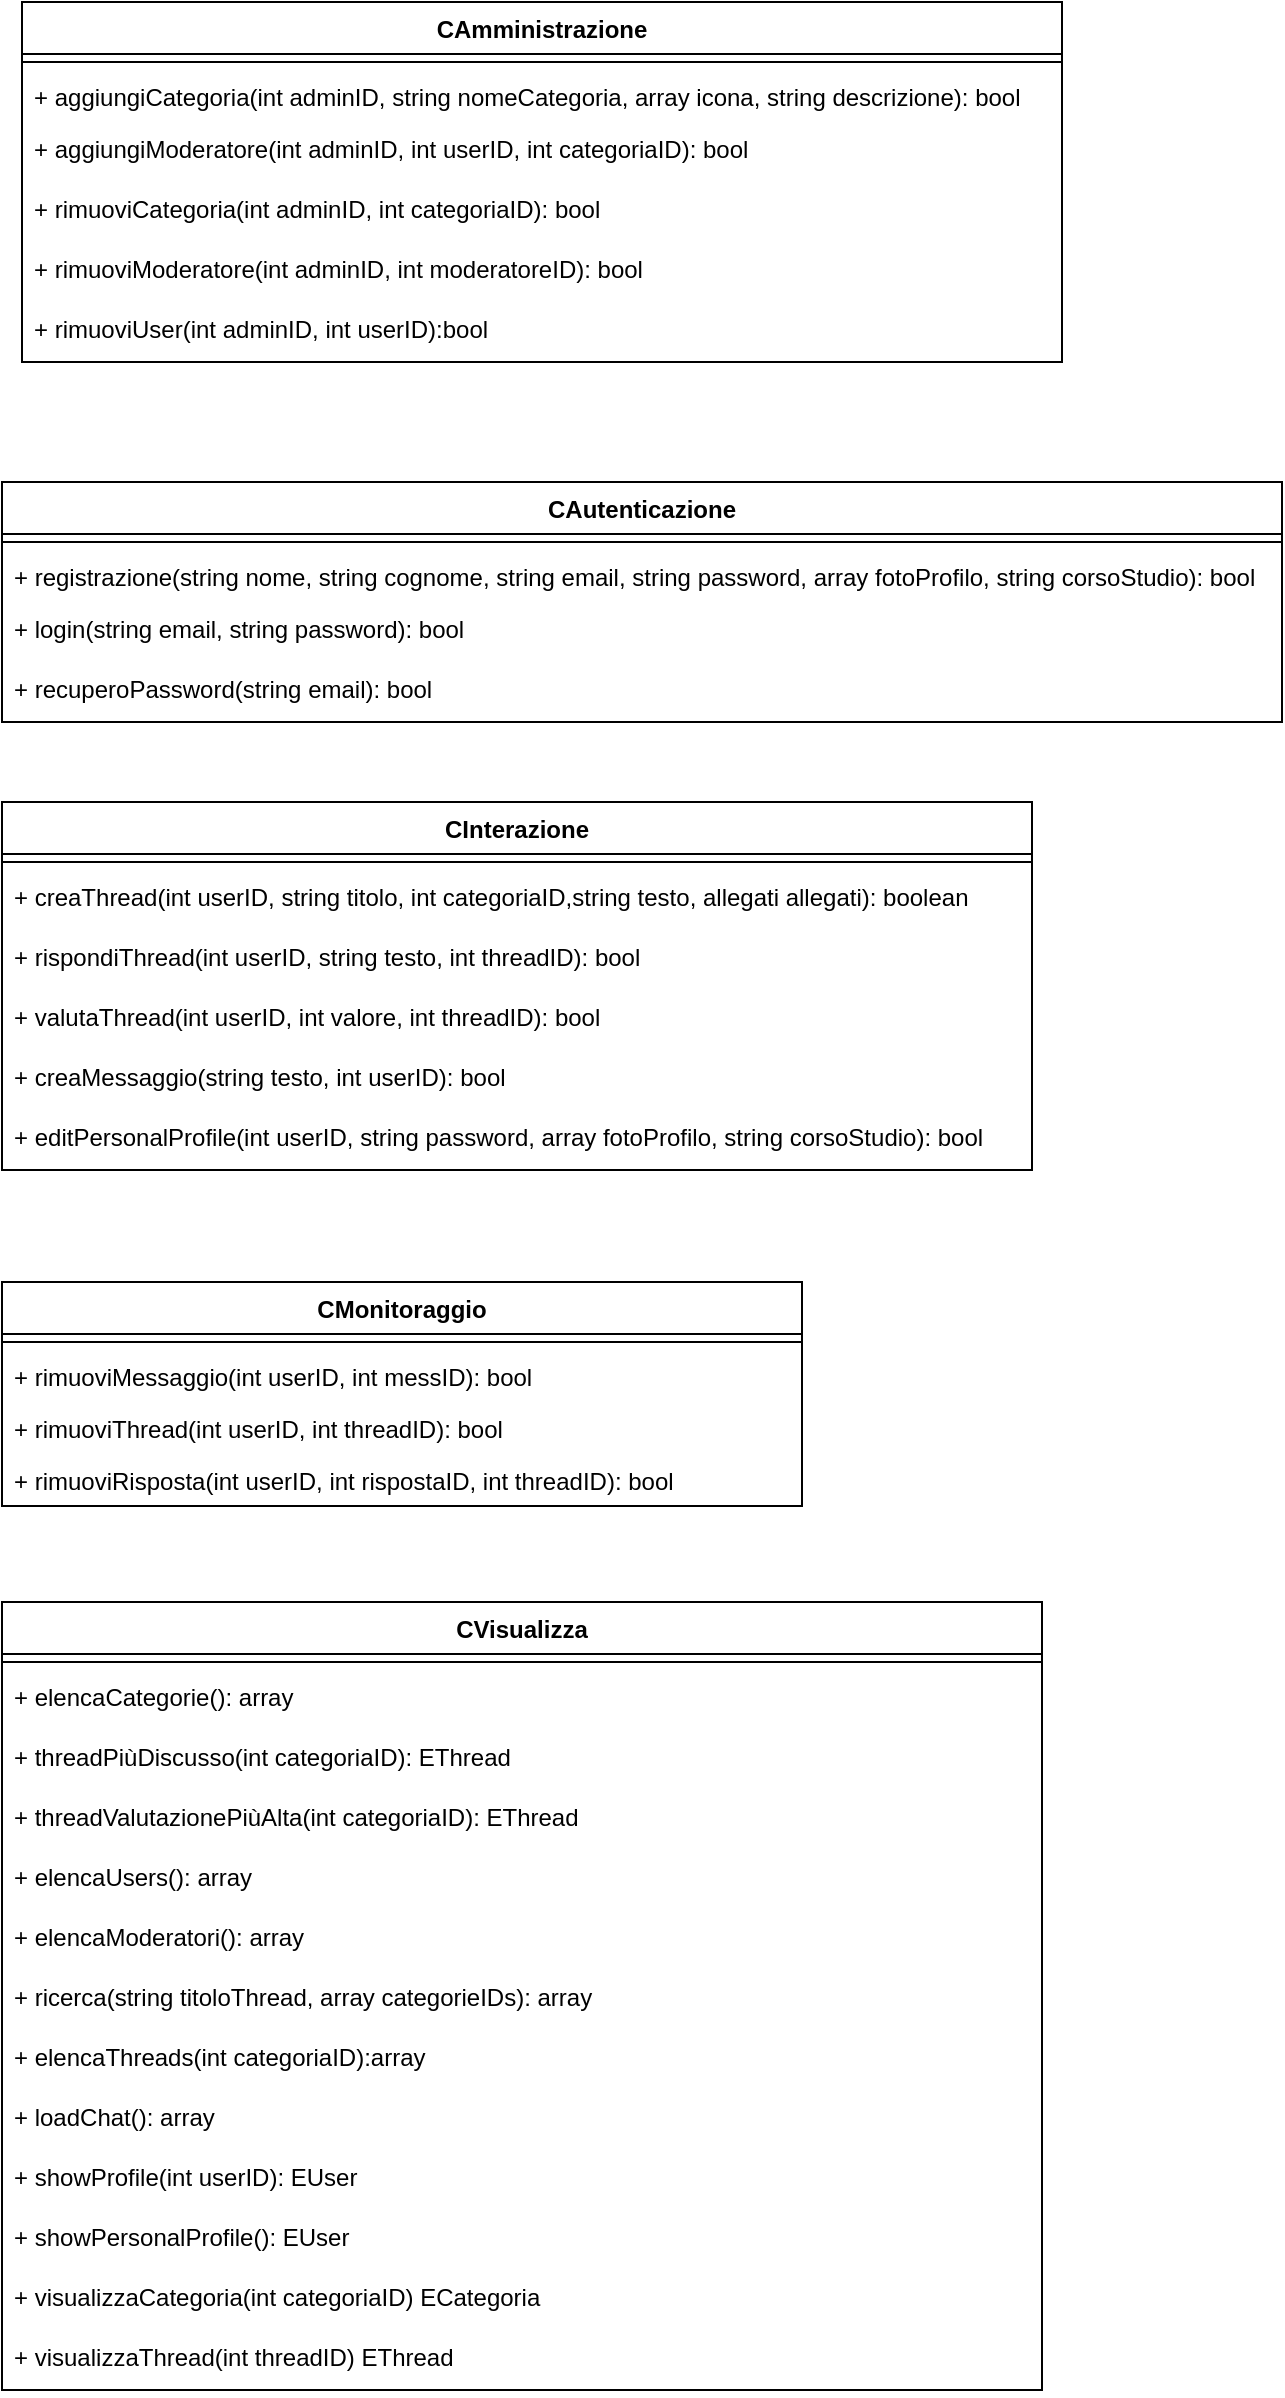 <mxfile version="14.9.6" type="device"><diagram id="o65xHAk28s9XX9fI9ytK" name="Pagina-1"><mxGraphModel dx="1422" dy="822" grid="1" gridSize="10" guides="1" tooltips="1" connect="1" arrows="1" fold="1" page="1" pageScale="1" pageWidth="1169" pageHeight="827" math="0" shadow="0"><root><mxCell id="0"/><mxCell id="1" parent="0"/><mxCell id="S2R8XyvhuYuR_icyneo2-1" value="CAutenticazione" style="swimlane;fontStyle=1;align=center;verticalAlign=top;childLayout=stackLayout;horizontal=1;startSize=26;horizontalStack=0;resizeParent=1;resizeParentMax=0;resizeLast=0;collapsible=1;marginBottom=0;" parent="1" vertex="1"><mxGeometry x="200" y="280" width="640" height="120" as="geometry"><mxRectangle x="410" y="310" width="130" height="26" as="alternateBounds"/></mxGeometry></mxCell><mxCell id="S2R8XyvhuYuR_icyneo2-3" value="" style="line;strokeWidth=1;fillColor=none;align=left;verticalAlign=middle;spacingTop=-1;spacingLeft=3;spacingRight=3;rotatable=0;labelPosition=right;points=[];portConstraint=eastwest;" parent="S2R8XyvhuYuR_icyneo2-1" vertex="1"><mxGeometry y="26" width="640" height="8" as="geometry"/></mxCell><mxCell id="S2R8XyvhuYuR_icyneo2-4" value="+ registrazione(string nome, string cognome, string email, string password, array fotoProfilo, string corsoStudio): bool" style="text;strokeColor=none;fillColor=none;align=left;verticalAlign=top;spacingLeft=4;spacingRight=4;overflow=hidden;rotatable=0;points=[[0,0.5],[1,0.5]];portConstraint=eastwest;" parent="S2R8XyvhuYuR_icyneo2-1" vertex="1"><mxGeometry y="34" width="640" height="26" as="geometry"/></mxCell><mxCell id="S2R8XyvhuYuR_icyneo2-5" value="+ login(string email, string password): bool" style="text;strokeColor=none;fillColor=none;align=left;verticalAlign=top;spacingLeft=4;spacingRight=4;overflow=hidden;rotatable=0;points=[[0,0.5],[1,0.5]];portConstraint=eastwest;" parent="S2R8XyvhuYuR_icyneo2-1" vertex="1"><mxGeometry y="60" width="640" height="30" as="geometry"/></mxCell><mxCell id="S2R8XyvhuYuR_icyneo2-6" value="+ recuperoPassword(string email): bool" style="text;strokeColor=none;fillColor=none;align=left;verticalAlign=top;spacingLeft=4;spacingRight=4;overflow=hidden;rotatable=0;points=[[0,0.5],[1,0.5]];portConstraint=eastwest;" parent="S2R8XyvhuYuR_icyneo2-1" vertex="1"><mxGeometry y="90" width="640" height="30" as="geometry"/></mxCell><mxCell id="PkMuKAgnX_gJecn6NHZK-7" value="CInterazione" style="swimlane;fontStyle=1;align=center;verticalAlign=top;childLayout=stackLayout;horizontal=1;startSize=26;horizontalStack=0;resizeParent=1;resizeParentMax=0;resizeLast=0;collapsible=1;marginBottom=0;" parent="1" vertex="1"><mxGeometry x="200" y="440" width="515" height="184" as="geometry"><mxRectangle x="435" y="510" width="150" height="26" as="alternateBounds"/></mxGeometry></mxCell><mxCell id="PkMuKAgnX_gJecn6NHZK-9" value="" style="line;strokeWidth=1;fillColor=none;align=left;verticalAlign=middle;spacingTop=-1;spacingLeft=3;spacingRight=3;rotatable=0;labelPosition=right;points=[];portConstraint=eastwest;" parent="PkMuKAgnX_gJecn6NHZK-7" vertex="1"><mxGeometry y="26" width="515" height="8" as="geometry"/></mxCell><mxCell id="PkMuKAgnX_gJecn6NHZK-10" value="+ creaThread(int userID, string titolo, int categoriaID,string testo, allegati allegati): boolean" style="text;strokeColor=none;fillColor=none;align=left;verticalAlign=top;spacingLeft=4;spacingRight=4;overflow=hidden;rotatable=0;points=[[0,0.5],[1,0.5]];portConstraint=eastwest;" parent="PkMuKAgnX_gJecn6NHZK-7" vertex="1"><mxGeometry y="34" width="515" height="30" as="geometry"/></mxCell><mxCell id="PkMuKAgnX_gJecn6NHZK-12" value="+ rispondiThread(int userID, string testo, int threadID): bool" style="text;strokeColor=none;fillColor=none;align=left;verticalAlign=top;spacingLeft=4;spacingRight=4;overflow=hidden;rotatable=0;points=[[0,0.5],[1,0.5]];portConstraint=eastwest;" parent="PkMuKAgnX_gJecn6NHZK-7" vertex="1"><mxGeometry y="64" width="515" height="30" as="geometry"/></mxCell><mxCell id="PkMuKAgnX_gJecn6NHZK-13" value="+ valutaThread(int userID, int valore, int threadID): bool" style="text;strokeColor=none;fillColor=none;align=left;verticalAlign=top;spacingLeft=4;spacingRight=4;overflow=hidden;rotatable=0;points=[[0,0.5],[1,0.5]];portConstraint=eastwest;" parent="PkMuKAgnX_gJecn6NHZK-7" vertex="1"><mxGeometry y="94" width="515" height="30" as="geometry"/></mxCell><mxCell id="jCujb9FClcqtXTObPl5t-19" value="+ creaMessaggio(string testo, int userID): bool" style="text;strokeColor=none;fillColor=none;align=left;verticalAlign=top;spacingLeft=4;spacingRight=4;overflow=hidden;rotatable=0;points=[[0,0.5],[1,0.5]];portConstraint=eastwest;" parent="PkMuKAgnX_gJecn6NHZK-7" vertex="1"><mxGeometry y="124" width="515" height="30" as="geometry"/></mxCell><mxCell id="Ee2qRUufOaVZTM4OEprY-3" value="+ editPersonalProfile(int userID, string password, array fotoProfilo, string corsoStudio): bool" style="text;strokeColor=none;fillColor=none;align=left;verticalAlign=top;spacingLeft=4;spacingRight=4;overflow=hidden;rotatable=0;points=[[0,0.5],[1,0.5]];portConstraint=eastwest;" parent="PkMuKAgnX_gJecn6NHZK-7" vertex="1"><mxGeometry y="154" width="515" height="30" as="geometry"/></mxCell><mxCell id="PkMuKAgnX_gJecn6NHZK-14" value="CMonitoraggio" style="swimlane;fontStyle=1;align=center;verticalAlign=top;childLayout=stackLayout;horizontal=1;startSize=26;horizontalStack=0;resizeParent=1;resizeParentMax=0;resizeLast=0;collapsible=1;marginBottom=0;" parent="1" vertex="1"><mxGeometry x="200" y="680" width="400" height="112" as="geometry"><mxRectangle x="385" y="440" width="120" height="26" as="alternateBounds"/></mxGeometry></mxCell><mxCell id="PkMuKAgnX_gJecn6NHZK-16" value="" style="line;strokeWidth=1;fillColor=none;align=left;verticalAlign=middle;spacingTop=-1;spacingLeft=3;spacingRight=3;rotatable=0;labelPosition=right;points=[];portConstraint=eastwest;" parent="PkMuKAgnX_gJecn6NHZK-14" vertex="1"><mxGeometry y="26" width="400" height="8" as="geometry"/></mxCell><mxCell id="PkMuKAgnX_gJecn6NHZK-17" value="+ rimuoviMessaggio(int userID, int messID): bool" style="text;strokeColor=none;fillColor=none;align=left;verticalAlign=top;spacingLeft=4;spacingRight=4;overflow=hidden;rotatable=0;points=[[0,0.5],[1,0.5]];portConstraint=eastwest;" parent="PkMuKAgnX_gJecn6NHZK-14" vertex="1"><mxGeometry y="34" width="400" height="26" as="geometry"/></mxCell><mxCell id="PkMuKAgnX_gJecn6NHZK-18" value="+ rimuoviThread(int userID, int threadID): bool" style="text;strokeColor=none;fillColor=none;align=left;verticalAlign=top;spacingLeft=4;spacingRight=4;overflow=hidden;rotatable=0;points=[[0,0.5],[1,0.5]];portConstraint=eastwest;" parent="PkMuKAgnX_gJecn6NHZK-14" vertex="1"><mxGeometry y="60" width="400" height="26" as="geometry"/></mxCell><mxCell id="PkMuKAgnX_gJecn6NHZK-19" value="+ rimuoviRisposta(int userID, int rispostaID, int threadID): bool" style="text;strokeColor=none;fillColor=none;align=left;verticalAlign=top;spacingLeft=4;spacingRight=4;overflow=hidden;rotatable=0;points=[[0,0.5],[1,0.5]];portConstraint=eastwest;" parent="PkMuKAgnX_gJecn6NHZK-14" vertex="1"><mxGeometry y="86" width="400" height="26" as="geometry"/></mxCell><mxCell id="C2-8zBB7MiL-Pwm9mPZN-1" value="CAmministrazione" style="swimlane;fontStyle=1;align=center;verticalAlign=top;childLayout=stackLayout;horizontal=1;startSize=26;horizontalStack=0;resizeParent=1;resizeParentMax=0;resizeLast=0;collapsible=1;marginBottom=0;" parent="1" vertex="1"><mxGeometry x="210" y="40" width="520" height="180" as="geometry"><mxRectangle x="410" y="80" width="130" height="26" as="alternateBounds"/></mxGeometry></mxCell><mxCell id="C2-8zBB7MiL-Pwm9mPZN-3" value="" style="line;strokeWidth=1;fillColor=none;align=left;verticalAlign=middle;spacingTop=-1;spacingLeft=3;spacingRight=3;rotatable=0;labelPosition=right;points=[];portConstraint=eastwest;" parent="C2-8zBB7MiL-Pwm9mPZN-1" vertex="1"><mxGeometry y="26" width="520" height="8" as="geometry"/></mxCell><mxCell id="C2-8zBB7MiL-Pwm9mPZN-4" value="+ aggiungiCategoria(int adminID, string nomeCategoria, array icona, string descrizione): bool" style="text;strokeColor=none;fillColor=none;align=left;verticalAlign=top;spacingLeft=4;spacingRight=4;overflow=hidden;rotatable=0;points=[[0,0.5],[1,0.5]];portConstraint=eastwest;" parent="C2-8zBB7MiL-Pwm9mPZN-1" vertex="1"><mxGeometry y="34" width="520" height="26" as="geometry"/></mxCell><mxCell id="C2-8zBB7MiL-Pwm9mPZN-6" value="+ aggiungiModeratore(int adminID, int userID, int categoriaID): bool" style="text;strokeColor=none;fillColor=none;align=left;verticalAlign=top;spacingLeft=4;spacingRight=4;overflow=hidden;rotatable=0;points=[[0,0.5],[1,0.5]];portConstraint=eastwest;" parent="C2-8zBB7MiL-Pwm9mPZN-1" vertex="1"><mxGeometry y="60" width="520" height="30" as="geometry"/></mxCell><mxCell id="C2-8zBB7MiL-Pwm9mPZN-7" value="+ rimuoviCategoria(int adminID, int categoriaID): bool" style="text;strokeColor=none;fillColor=none;align=left;verticalAlign=top;spacingLeft=4;spacingRight=4;overflow=hidden;rotatable=0;points=[[0,0.5],[1,0.5]];portConstraint=eastwest;" parent="C2-8zBB7MiL-Pwm9mPZN-1" vertex="1"><mxGeometry y="90" width="520" height="30" as="geometry"/></mxCell><mxCell id="C2-8zBB7MiL-Pwm9mPZN-8" value="+ rimuoviModeratore(int adminID, int moderatoreID): bool" style="text;strokeColor=none;fillColor=none;align=left;verticalAlign=top;spacingLeft=4;spacingRight=4;overflow=hidden;rotatable=0;points=[[0,0.5],[1,0.5]];portConstraint=eastwest;" parent="C2-8zBB7MiL-Pwm9mPZN-1" vertex="1"><mxGeometry y="120" width="520" height="30" as="geometry"/></mxCell><mxCell id="vqSBgbF7h7Vz_wVfyU6S-13" value="+ rimuoviUser(int adminID, int userID):bool" style="text;strokeColor=none;fillColor=none;align=left;verticalAlign=top;spacingLeft=4;spacingRight=4;overflow=hidden;rotatable=0;points=[[0,0.5],[1,0.5]];portConstraint=eastwest;" parent="C2-8zBB7MiL-Pwm9mPZN-1" vertex="1"><mxGeometry y="150" width="520" height="30" as="geometry"/></mxCell><mxCell id="vqSBgbF7h7Vz_wVfyU6S-1" value="CVisualizza" style="swimlane;fontStyle=1;align=center;verticalAlign=top;childLayout=stackLayout;horizontal=1;startSize=26;horizontalStack=0;resizeParent=1;resizeParentMax=0;resizeLast=0;collapsible=1;marginBottom=0;" parent="1" vertex="1"><mxGeometry x="200" y="840" width="520" height="394" as="geometry"><mxRectangle x="360" y="910" width="100" height="26" as="alternateBounds"/></mxGeometry></mxCell><mxCell id="vqSBgbF7h7Vz_wVfyU6S-3" value="" style="line;strokeWidth=1;fillColor=none;align=left;verticalAlign=middle;spacingTop=-1;spacingLeft=3;spacingRight=3;rotatable=0;labelPosition=right;points=[];portConstraint=eastwest;" parent="vqSBgbF7h7Vz_wVfyU6S-1" vertex="1"><mxGeometry y="26" width="520" height="8" as="geometry"/></mxCell><mxCell id="vqSBgbF7h7Vz_wVfyU6S-9" value="+ elencaCategorie(): array" style="text;strokeColor=none;fillColor=none;align=left;verticalAlign=top;spacingLeft=4;spacingRight=4;overflow=hidden;rotatable=0;points=[[0,0.5],[1,0.5]];portConstraint=eastwest;" parent="vqSBgbF7h7Vz_wVfyU6S-1" vertex="1"><mxGeometry y="34" width="520" height="30" as="geometry"/></mxCell><mxCell id="vqSBgbF7h7Vz_wVfyU6S-10" value="+ threadPiùDiscusso(int categoriaID): EThread" style="text;strokeColor=none;fillColor=none;align=left;verticalAlign=top;spacingLeft=4;spacingRight=4;overflow=hidden;rotatable=0;points=[[0,0.5],[1,0.5]];portConstraint=eastwest;" parent="vqSBgbF7h7Vz_wVfyU6S-1" vertex="1"><mxGeometry y="64" width="520" height="30" as="geometry"/></mxCell><mxCell id="vqSBgbF7h7Vz_wVfyU6S-12" value="+ threadValutazionePiùAlta(int categoriaID): EThread" style="text;strokeColor=none;fillColor=none;align=left;verticalAlign=top;spacingLeft=4;spacingRight=4;overflow=hidden;rotatable=0;points=[[0,0.5],[1,0.5]];portConstraint=eastwest;" parent="vqSBgbF7h7Vz_wVfyU6S-1" vertex="1"><mxGeometry y="94" width="520" height="30" as="geometry"/></mxCell><mxCell id="vqSBgbF7h7Vz_wVfyU6S-14" value="+ elencaUsers(): array" style="text;strokeColor=none;fillColor=none;align=left;verticalAlign=top;spacingLeft=4;spacingRight=4;overflow=hidden;rotatable=0;points=[[0,0.5],[1,0.5]];portConstraint=eastwest;" parent="vqSBgbF7h7Vz_wVfyU6S-1" vertex="1"><mxGeometry y="124" width="520" height="30" as="geometry"/></mxCell><mxCell id="vqSBgbF7h7Vz_wVfyU6S-15" value="+ elencaModeratori(): array" style="text;strokeColor=none;fillColor=none;align=left;verticalAlign=top;spacingLeft=4;spacingRight=4;overflow=hidden;rotatable=0;points=[[0,0.5],[1,0.5]];portConstraint=eastwest;" parent="vqSBgbF7h7Vz_wVfyU6S-1" vertex="1"><mxGeometry y="154" width="520" height="30" as="geometry"/></mxCell><mxCell id="vqSBgbF7h7Vz_wVfyU6S-16" value="+ ricerca(string titoloThread, array categorieIDs): array" style="text;strokeColor=none;fillColor=none;align=left;verticalAlign=top;spacingLeft=4;spacingRight=4;overflow=hidden;rotatable=0;points=[[0,0.5],[1,0.5]];portConstraint=eastwest;" parent="vqSBgbF7h7Vz_wVfyU6S-1" vertex="1"><mxGeometry y="184" width="520" height="30" as="geometry"/></mxCell><mxCell id="Ee2qRUufOaVZTM4OEprY-2" value="+ elencaThreads(int categoriaID):array" style="text;strokeColor=none;fillColor=none;align=left;verticalAlign=top;spacingLeft=4;spacingRight=4;overflow=hidden;rotatable=0;points=[[0,0.5],[1,0.5]];portConstraint=eastwest;" parent="vqSBgbF7h7Vz_wVfyU6S-1" vertex="1"><mxGeometry y="214" width="520" height="30" as="geometry"/></mxCell><mxCell id="jCujb9FClcqtXTObPl5t-3" value="+ loadChat(): array" style="text;strokeColor=none;fillColor=none;align=left;verticalAlign=top;spacingLeft=4;spacingRight=4;overflow=hidden;rotatable=0;points=[[0,0.5],[1,0.5]];portConstraint=eastwest;" parent="vqSBgbF7h7Vz_wVfyU6S-1" vertex="1"><mxGeometry y="244" width="520" height="30" as="geometry"/></mxCell><mxCell id="jCujb9FClcqtXTObPl5t-4" value="+ showProfile(int userID): EUser" style="text;strokeColor=none;fillColor=none;align=left;verticalAlign=top;spacingLeft=4;spacingRight=4;overflow=hidden;rotatable=0;points=[[0,0.5],[1,0.5]];portConstraint=eastwest;" parent="vqSBgbF7h7Vz_wVfyU6S-1" vertex="1"><mxGeometry y="274" width="520" height="30" as="geometry"/></mxCell><mxCell id="jCujb9FClcqtXTObPl5t-17" value="+ showPersonalProfile(): EUser" style="text;strokeColor=none;fillColor=none;align=left;verticalAlign=top;spacingLeft=4;spacingRight=4;overflow=hidden;rotatable=0;points=[[0,0.5],[1,0.5]];portConstraint=eastwest;" parent="vqSBgbF7h7Vz_wVfyU6S-1" vertex="1"><mxGeometry y="304" width="520" height="30" as="geometry"/></mxCell><mxCell id="dsxHnVRGAytbYOoc8tsM-2" value="+ visualizzaCategoria(int categoriaID) ECategoria" style="text;strokeColor=none;fillColor=none;align=left;verticalAlign=top;spacingLeft=4;spacingRight=4;overflow=hidden;rotatable=0;points=[[0,0.5],[1,0.5]];portConstraint=eastwest;" vertex="1" parent="vqSBgbF7h7Vz_wVfyU6S-1"><mxGeometry y="334" width="520" height="30" as="geometry"/></mxCell><mxCell id="dsxHnVRGAytbYOoc8tsM-1" value="+ visualizzaThread(int threadID) EThread" style="text;strokeColor=none;fillColor=none;align=left;verticalAlign=top;spacingLeft=4;spacingRight=4;overflow=hidden;rotatable=0;points=[[0,0.5],[1,0.5]];portConstraint=eastwest;" vertex="1" parent="vqSBgbF7h7Vz_wVfyU6S-1"><mxGeometry y="364" width="520" height="30" as="geometry"/></mxCell></root></mxGraphModel></diagram></mxfile>